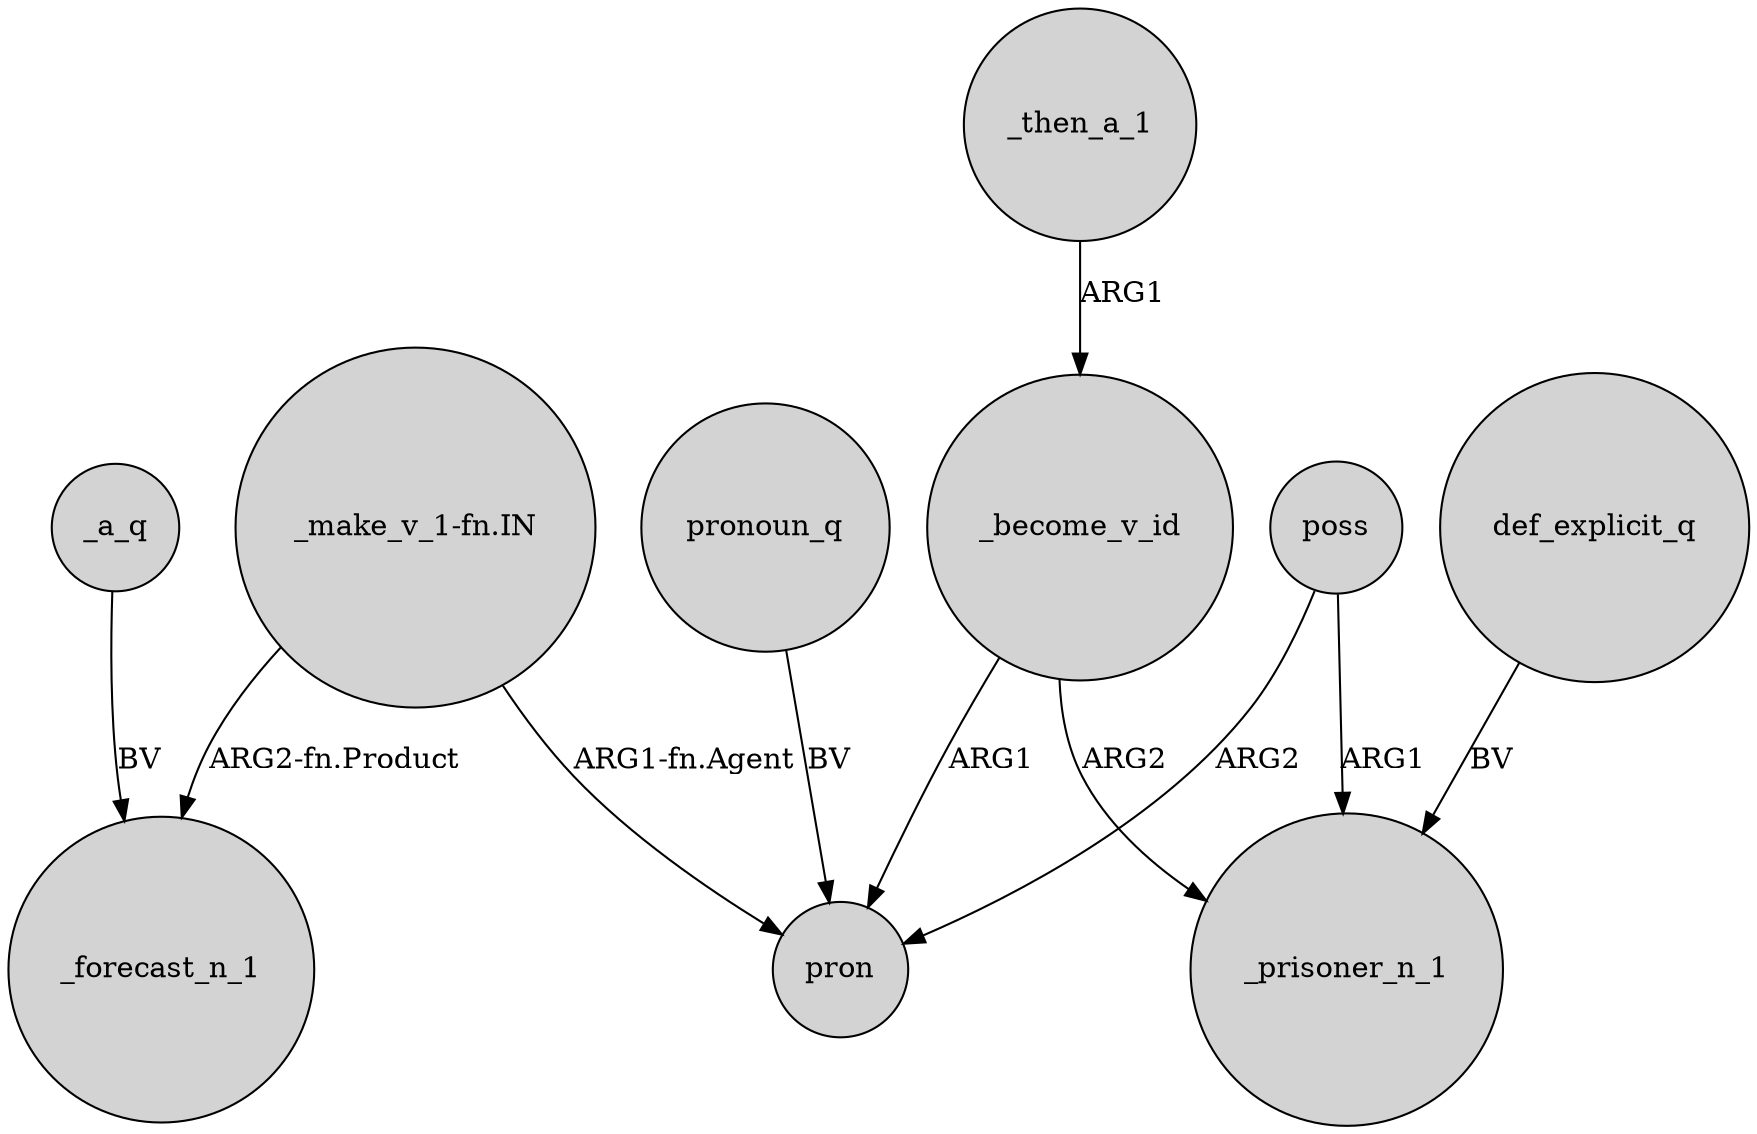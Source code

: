 digraph {
	node [shape=circle style=filled]
	_a_q -> _forecast_n_1 [label=BV]
	_then_a_1 -> _become_v_id [label=ARG1]
	_become_v_id -> _prisoner_n_1 [label=ARG2]
	poss -> _prisoner_n_1 [label=ARG1]
	poss -> pron [label=ARG2]
	"_make_v_1-fn.IN" -> _forecast_n_1 [label="ARG2-fn.Product"]
	"_make_v_1-fn.IN" -> pron [label="ARG1-fn.Agent"]
	def_explicit_q -> _prisoner_n_1 [label=BV]
	_become_v_id -> pron [label=ARG1]
	pronoun_q -> pron [label=BV]
}
